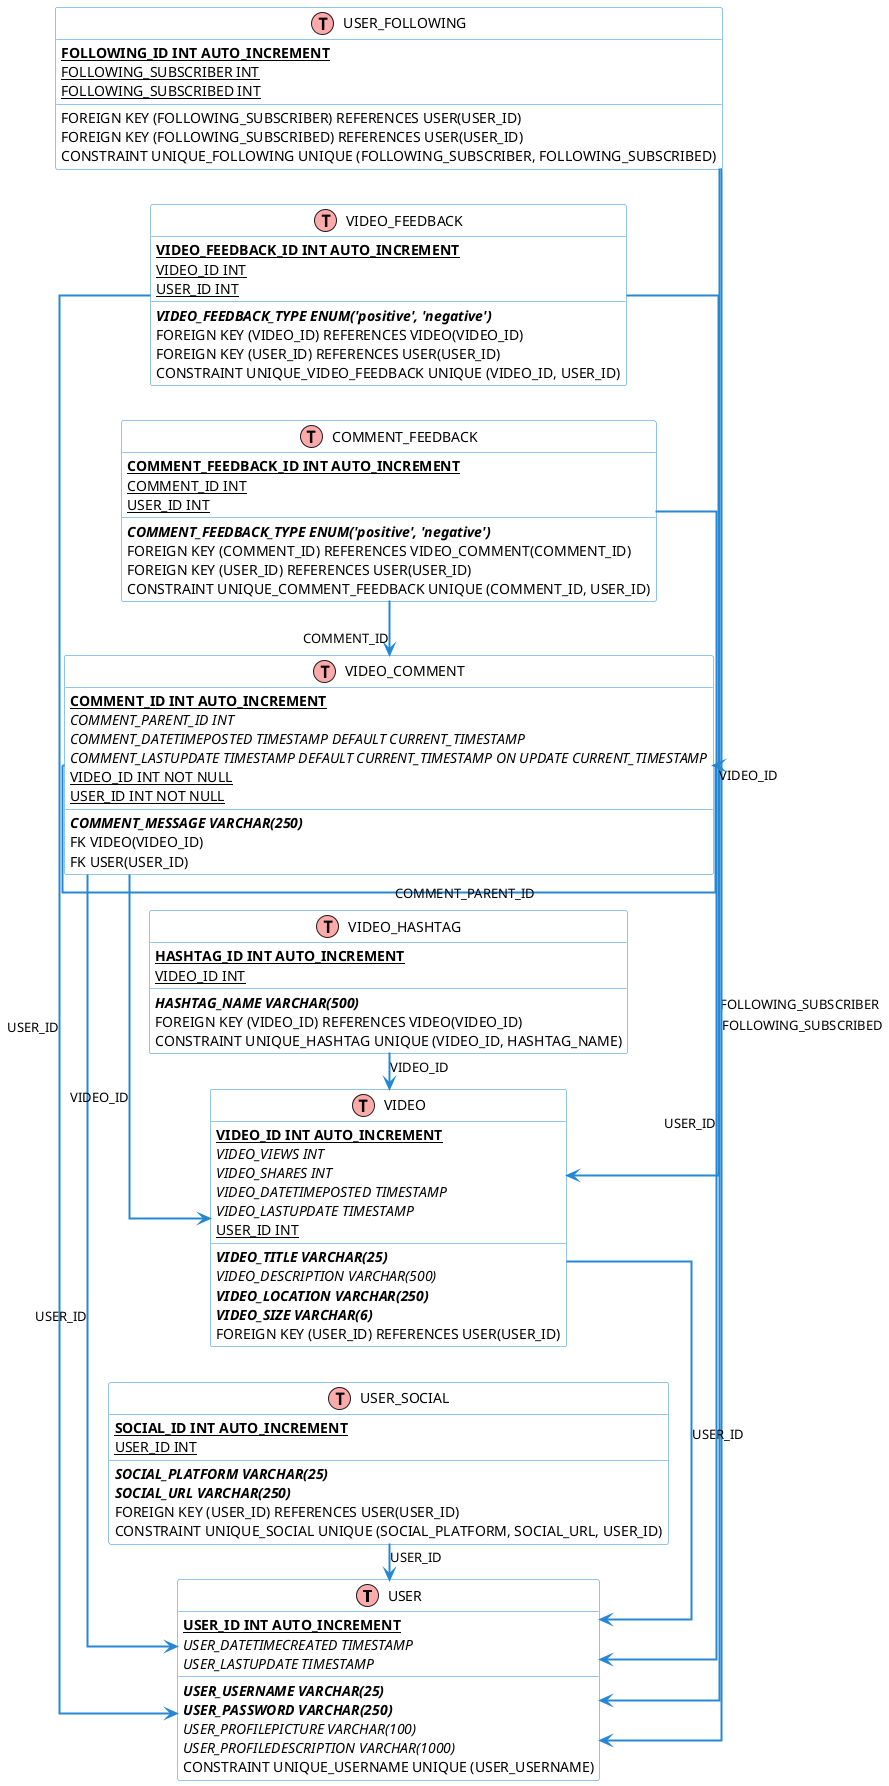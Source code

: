 @startuml database
!define table(x) class x << (T,#FFAAAA) >>
!define PK(x) <b><u>x</u></b>
!define FK(x) <u>x</u>
!define NOT_NULL(x) <b><i>x</i></b>
!define DEFAULT(x) <i>x</i>

left to right direction
skinparam roundcorner 5
skinparam linetype ortho /' polyline '/
skinparam shadowing false
skinparam handwritten false
skinparam class {
  BackgroundColor white
  ArrowColor #2688d4
  ArrowThickness 2
  BorderColor #2688d4
}

table(USER) {
  PK(USER_ID INT AUTO_INCREMENT)
  NOT_NULL(USER_USERNAME VARCHAR(25))
  NOT_NULL(USER_PASSWORD VARCHAR(250))
  DEFAULT(USER_PROFILEPICTURE VARCHAR(100))
  DEFAULT(USER_PROFILEDESCRIPTION VARCHAR(1000))
  DEFAULT(USER_DATETIMECREATED TIMESTAMP)
  DEFAULT(USER_LASTUPDATE TIMESTAMP)
  CONSTRAINT UNIQUE_USERNAME UNIQUE (USER_USERNAME)
}

table(VIDEO) {
  PK(VIDEO_ID INT AUTO_INCREMENT)
  NOT_NULL(VIDEO_TITLE VARCHAR(25))
  DEFAULT(VIDEO_DESCRIPTION VARCHAR(500))
  NOT_NULL(VIDEO_LOCATION VARCHAR(250))
  NOT_NULL(VIDEO_SIZE VARCHAR(6))
  DEFAULT(VIDEO_VIEWS INT)
  DEFAULT(VIDEO_SHARES INT)
  DEFAULT(VIDEO_DATETIMEPOSTED TIMESTAMP)
  DEFAULT(VIDEO_LASTUPDATE TIMESTAMP)
  FK(USER_ID INT)
  FOREIGN KEY (USER_ID) REFERENCES USER(USER_ID)
}

table(USER_SOCIAL) {
  PK(SOCIAL_ID INT AUTO_INCREMENT)
  NOT_NULL(SOCIAL_PLATFORM VARCHAR(25))
  NOT_NULL(SOCIAL_URL VARCHAR(250))
  FK(USER_ID INT)
  FOREIGN KEY (USER_ID) REFERENCES USER(USER_ID)
  CONSTRAINT UNIQUE_SOCIAL UNIQUE (SOCIAL_PLATFORM, SOCIAL_URL, USER_ID)
}

table(USER_FOLLOWING) {
  PK(FOLLOWING_ID INT AUTO_INCREMENT)
  FK(FOLLOWING_SUBSCRIBER INT)
  FK(FOLLOWING_SUBSCRIBED INT)
  FOREIGN KEY (FOLLOWING_SUBSCRIBER) REFERENCES USER(USER_ID)
  FOREIGN KEY (FOLLOWING_SUBSCRIBED) REFERENCES USER(USER_ID)
  CONSTRAINT UNIQUE_FOLLOWING UNIQUE (FOLLOWING_SUBSCRIBER, FOLLOWING_SUBSCRIBED)
}

table(VIDEO_FEEDBACK) {
  PK(VIDEO_FEEDBACK_ID INT AUTO_INCREMENT)
  NOT_NULL(VIDEO_FEEDBACK_TYPE ENUM('positive', 'negative'))
  FK(VIDEO_ID INT)
  FK(USER_ID INT)
  FOREIGN KEY (VIDEO_ID) REFERENCES VIDEO(VIDEO_ID)
  FOREIGN KEY (USER_ID) REFERENCES USER(USER_ID)
  CONSTRAINT UNIQUE_VIDEO_FEEDBACK UNIQUE (VIDEO_ID, USER_ID)
}

table(COMMENT_FEEDBACK) {
  PK(COMMENT_FEEDBACK_ID INT AUTO_INCREMENT)
  NOT_NULL(COMMENT_FEEDBACK_TYPE ENUM('positive', 'negative'))
  FK(COMMENT_ID INT)
  FK(USER_ID INT)
  FOREIGN KEY (COMMENT_ID) REFERENCES VIDEO_COMMENT(COMMENT_ID)
  FOREIGN KEY (USER_ID) REFERENCES USER(USER_ID)
  CONSTRAINT UNIQUE_COMMENT_FEEDBACK UNIQUE (COMMENT_ID, USER_ID)
}

table(VIDEO_HASHTAG) {
  PK(HASHTAG_ID INT AUTO_INCREMENT)
  NOT_NULL(HASHTAG_NAME VARCHAR(500))
  FK(VIDEO_ID INT)
  FOREIGN KEY (VIDEO_ID) REFERENCES VIDEO(VIDEO_ID)
  CONSTRAINT UNIQUE_HASHTAG UNIQUE (VIDEO_ID, HASHTAG_NAME)
}

table(VIDEO_COMMENT) {
  PK(COMMENT_ID INT AUTO_INCREMENT)
  DEFAULT(COMMENT_PARENT_ID INT)
  NOT_NULL(COMMENT_MESSAGE VARCHAR(250))
  DEFAULT(COMMENT_DATETIMEPOSTED TIMESTAMP DEFAULT CURRENT_TIMESTAMP)
  DEFAULT(COMMENT_LASTUPDATE TIMESTAMP DEFAULT CURRENT_TIMESTAMP ON UPDATE CURRENT_TIMESTAMP)
  FK(VIDEO_ID INT NOT NULL)
  FK(USER_ID INT NOT NULL)
  FK VIDEO(VIDEO_ID)
  FK USER(USER_ID)
}

USER_FOLLOWING -> USER: FOLLOWING_SUBSCRIBER
USER_FOLLOWING -> USER: FOLLOWING_SUBSCRIBED
VIDEO -> USER: USER_ID
USER_SOCIAL -> USER: USER_ID
VIDEO_FEEDBACK -> VIDEO: VIDEO_ID
VIDEO_FEEDBACK -> USER: USER_ID
COMMENT_FEEDBACK -> VIDEO_COMMENT: COMMENT_ID
COMMENT_FEEDBACK -> USER: USER_ID
VIDEO_HASHTAG -> VIDEO: VIDEO_ID
VIDEO_COMMENT -> USER: USER_ID
VIDEO_COMMENT -> VIDEO: VIDEO_ID
VIDEO_COMMENT -> VIDEO_COMMENT: COMMENT_PARENT_ID

@enduml
